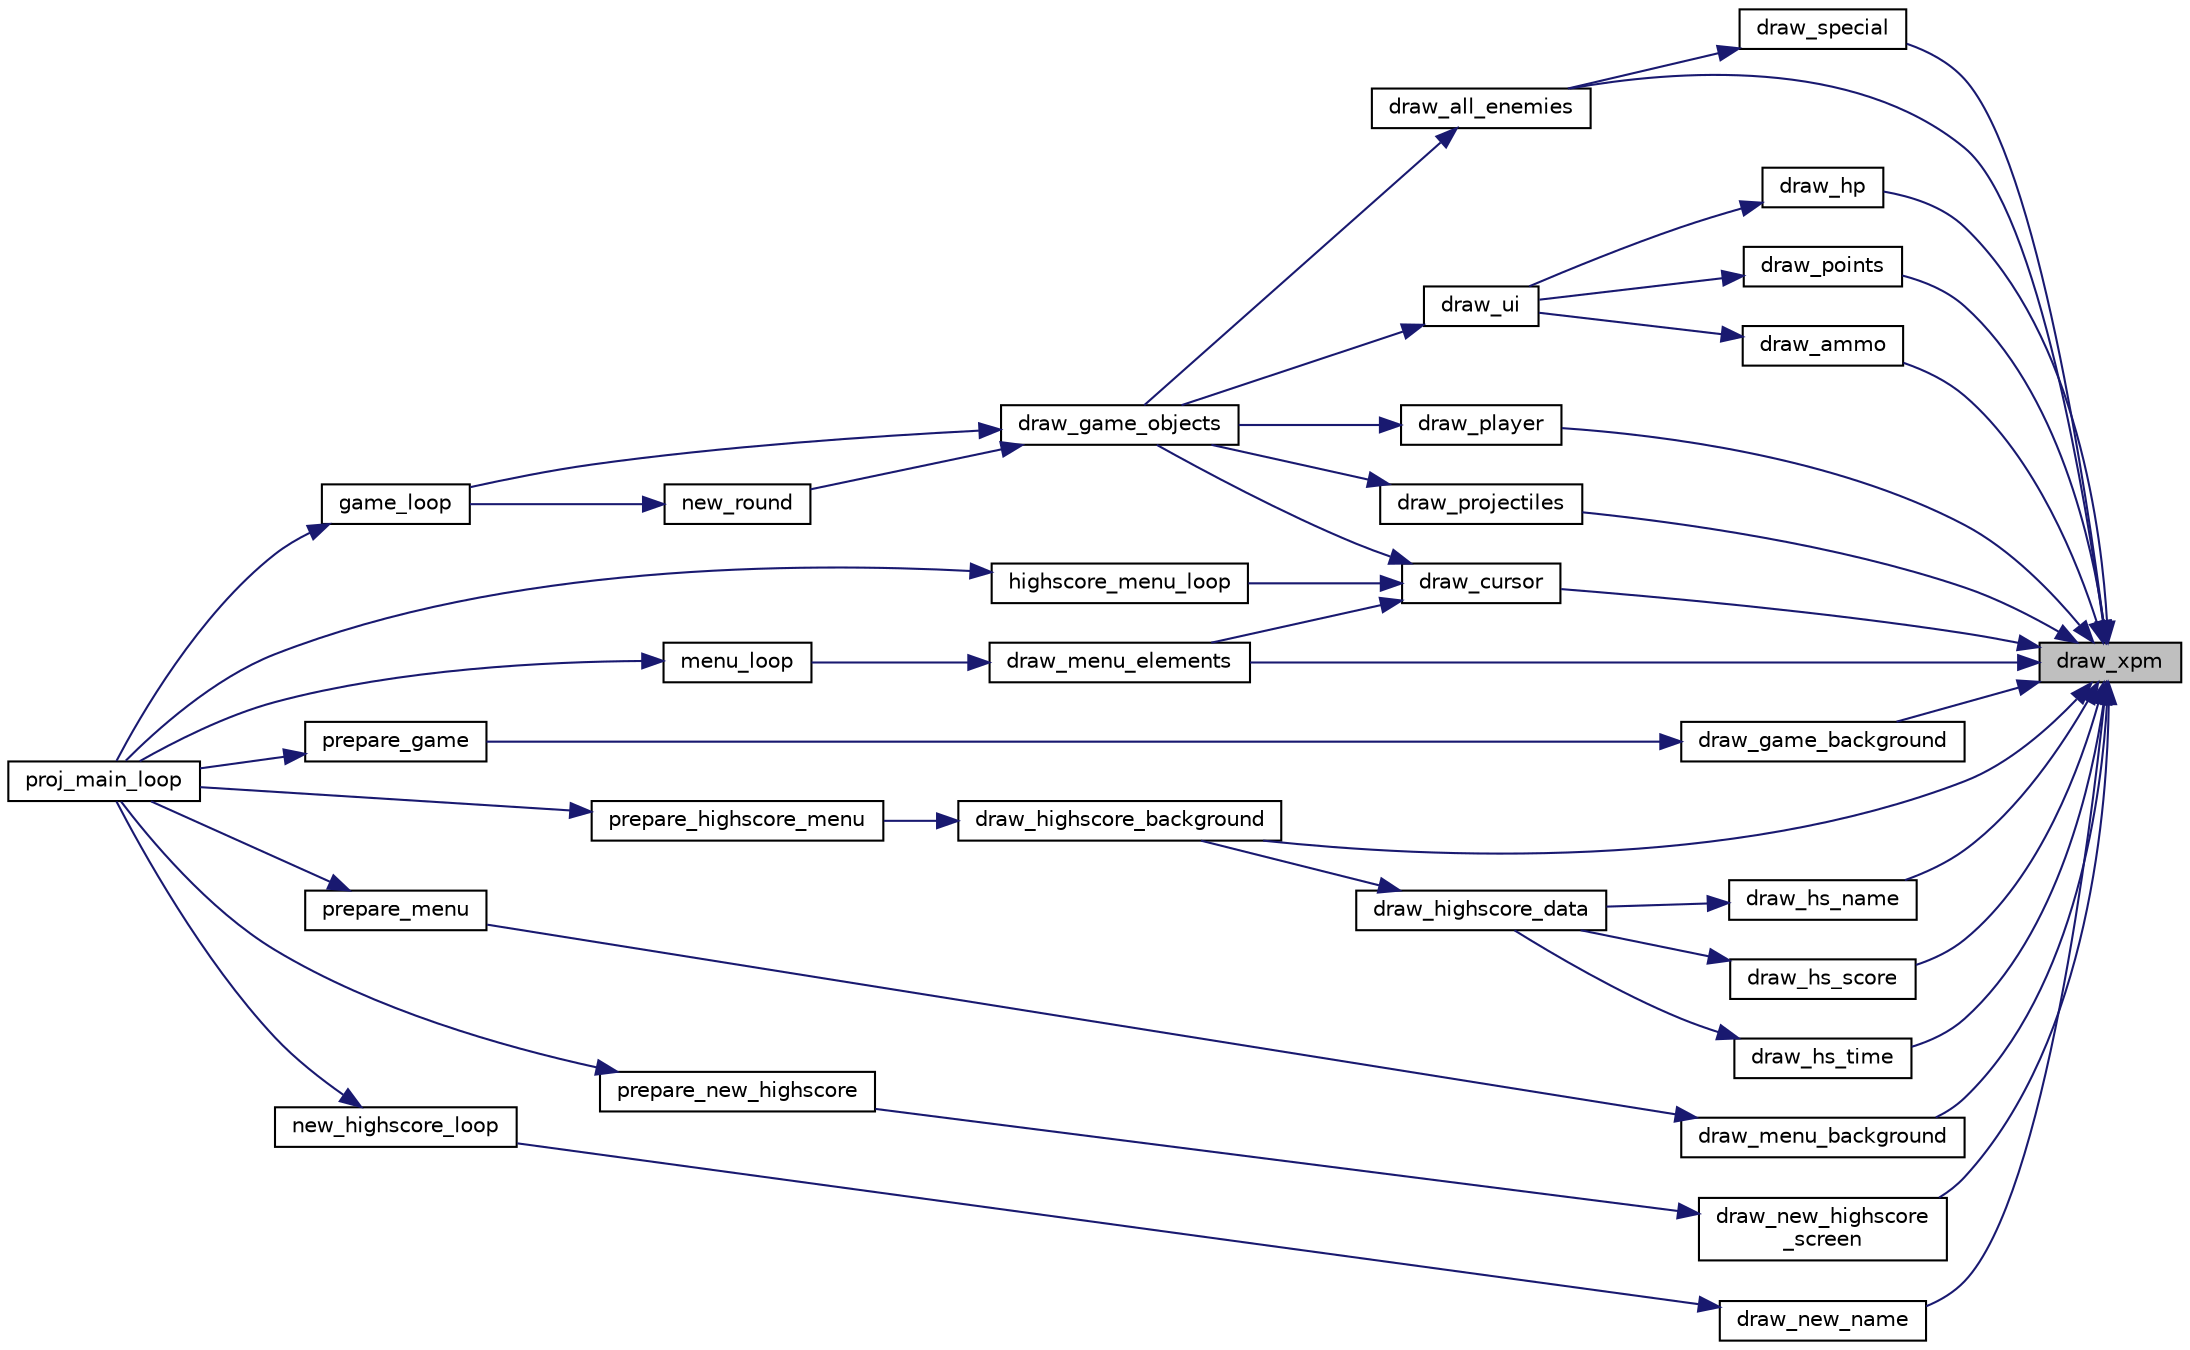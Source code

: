 digraph "draw_xpm"
{
 // LATEX_PDF_SIZE
  edge [fontname="Helvetica",fontsize="10",labelfontname="Helvetica",labelfontsize="10"];
  node [fontname="Helvetica",fontsize="10",shape=record];
  rankdir="RL";
  Node1 [label="draw_xpm",height=0.2,width=0.4,color="black", fillcolor="grey75", style="filled", fontcolor="black",tooltip="Draws an xpm according to some parameters."];
  Node1 -> Node2 [dir="back",color="midnightblue",fontsize="10",style="solid",fontname="Helvetica"];
  Node2 [label="draw_all_enemies",height=0.2,width=0.4,color="black", fillcolor="white", style="filled",URL="$sprite_8h.html#a17df74fc56592ea32ba9897729a7b090",tooltip="Draws each enemy on the buffer used for double buffering."];
  Node2 -> Node3 [dir="back",color="midnightblue",fontsize="10",style="solid",fontname="Helvetica"];
  Node3 [label="draw_game_objects",height=0.2,width=0.4,color="black", fillcolor="white", style="filled",URL="$sprite_8h.html#acfafa3060615cd19b63f120800dc4075",tooltip="Function which copies the background buffer contents to the double buffer, then draws all other objec..."];
  Node3 -> Node4 [dir="back",color="midnightblue",fontsize="10",style="solid",fontname="Helvetica"];
  Node4 [label="game_loop",height=0.2,width=0.4,color="black", fillcolor="white", style="filled",URL="$group__game.html#gabc9e0c89439f64104e8d4327028355d1",tooltip="Core gameplay loop."];
  Node4 -> Node5 [dir="back",color="midnightblue",fontsize="10",style="solid",fontname="Helvetica"];
  Node5 [label="proj_main_loop",height=0.2,width=0.4,color="black", fillcolor="white", style="filled",URL="$proj_8c.html#a2a16f651eccbd248e1ad3b3b924b143b",tooltip=" "];
  Node3 -> Node6 [dir="back",color="midnightblue",fontsize="10",style="solid",fontname="Helvetica"];
  Node6 [label="new_round",height=0.2,width=0.4,color="black", fillcolor="white", style="filled",URL="$group__game.html#gaa75c9d43139b8a434e578814a98d59a0",tooltip="Function which readies the game for a new round."];
  Node6 -> Node4 [dir="back",color="midnightblue",fontsize="10",style="solid",fontname="Helvetica"];
  Node1 -> Node7 [dir="back",color="midnightblue",fontsize="10",style="solid",fontname="Helvetica"];
  Node7 [label="draw_ammo",height=0.2,width=0.4,color="black", fillcolor="white", style="filled",URL="$sprite_8h.html#a37d1cf38342a34072658d27bef62cd1b",tooltip="Draws the number of ammunition the player has."];
  Node7 -> Node8 [dir="back",color="midnightblue",fontsize="10",style="solid",fontname="Helvetica"];
  Node8 [label="draw_ui",height=0.2,width=0.4,color="black", fillcolor="white", style="filled",URL="$sprite_8h.html#aec01f7936176a3356635ef01f3e85da5",tooltip="Draws all ui elements of points the player has."];
  Node8 -> Node3 [dir="back",color="midnightblue",fontsize="10",style="solid",fontname="Helvetica"];
  Node1 -> Node9 [dir="back",color="midnightblue",fontsize="10",style="solid",fontname="Helvetica"];
  Node9 [label="draw_cursor",height=0.2,width=0.4,color="black", fillcolor="white", style="filled",URL="$sprite_8h.html#ac5279c7b71c8b9f1b5c69316b3996715",tooltip="Draws the cursor on the buffer used for double buffering."];
  Node9 -> Node3 [dir="back",color="midnightblue",fontsize="10",style="solid",fontname="Helvetica"];
  Node9 -> Node10 [dir="back",color="midnightblue",fontsize="10",style="solid",fontname="Helvetica"];
  Node10 [label="draw_menu_elements",height=0.2,width=0.4,color="black", fillcolor="white", style="filled",URL="$sprite_8h.html#afd7981c8544caa64d14e2aed014840b1",tooltip="Draws the menu elements on the double buffer."];
  Node10 -> Node11 [dir="back",color="midnightblue",fontsize="10",style="solid",fontname="Helvetica"];
  Node11 [label="menu_loop",height=0.2,width=0.4,color="black", fillcolor="white", style="filled",URL="$group__menu.html#ga2948469e49121c2d7d00c5253807723d",tooltip="Menu loop."];
  Node11 -> Node5 [dir="back",color="midnightblue",fontsize="10",style="solid",fontname="Helvetica"];
  Node9 -> Node12 [dir="back",color="midnightblue",fontsize="10",style="solid",fontname="Helvetica"];
  Node12 [label="highscore_menu_loop",height=0.2,width=0.4,color="black", fillcolor="white", style="filled",URL="$group__highscore.html#ga81c8da21606141d6fa9ab8ba339d2e9d",tooltip="Menu loop."];
  Node12 -> Node5 [dir="back",color="midnightblue",fontsize="10",style="solid",fontname="Helvetica"];
  Node1 -> Node13 [dir="back",color="midnightblue",fontsize="10",style="solid",fontname="Helvetica"];
  Node13 [label="draw_game_background",height=0.2,width=0.4,color="black", fillcolor="white", style="filled",URL="$sprite_8h.html#aa2ef3a2bfed75c17c56cf872ef4aad57",tooltip="Draws the game background on the background buffer."];
  Node13 -> Node14 [dir="back",color="midnightblue",fontsize="10",style="solid",fontname="Helvetica"];
  Node14 [label="prepare_game",height=0.2,width=0.4,color="black", fillcolor="white", style="filled",URL="$group__game.html#ga54f6009c04f24fed4f917e0e34893212",tooltip="Prepares the game."];
  Node14 -> Node5 [dir="back",color="midnightblue",fontsize="10",style="solid",fontname="Helvetica"];
  Node1 -> Node15 [dir="back",color="midnightblue",fontsize="10",style="solid",fontname="Helvetica"];
  Node15 [label="draw_highscore_background",height=0.2,width=0.4,color="black", fillcolor="white", style="filled",URL="$sprite_8h.html#ab860f4d0de8b51748e40d579c48e31dc",tooltip="Draws the highscore background on the background buffer."];
  Node15 -> Node16 [dir="back",color="midnightblue",fontsize="10",style="solid",fontname="Helvetica"];
  Node16 [label="prepare_highscore_menu",height=0.2,width=0.4,color="black", fillcolor="white", style="filled",URL="$highscore_8c.html#af2a9268e3705ab4d2bb5fbb6b8c409fa",tooltip=" "];
  Node16 -> Node5 [dir="back",color="midnightblue",fontsize="10",style="solid",fontname="Helvetica"];
  Node1 -> Node17 [dir="back",color="midnightblue",fontsize="10",style="solid",fontname="Helvetica"];
  Node17 [label="draw_hp",height=0.2,width=0.4,color="black", fillcolor="white", style="filled",URL="$sprite_8h.html#ad494b8ee69e0aef00320005935fedeb1",tooltip="Draws the number of hp the player has."];
  Node17 -> Node8 [dir="back",color="midnightblue",fontsize="10",style="solid",fontname="Helvetica"];
  Node1 -> Node18 [dir="back",color="midnightblue",fontsize="10",style="solid",fontname="Helvetica"];
  Node18 [label="draw_hs_name",height=0.2,width=0.4,color="black", fillcolor="white", style="filled",URL="$sprite_8h.html#a09b46973bae08863f288cde6bdb6e7bc",tooltip="Draws a highscore name on the background buffer."];
  Node18 -> Node19 [dir="back",color="midnightblue",fontsize="10",style="solid",fontname="Helvetica"];
  Node19 [label="draw_highscore_data",height=0.2,width=0.4,color="black", fillcolor="white", style="filled",URL="$sprite_8h.html#a783d013e6c9f448ba5a7fff78fdf0edf",tooltip="Draws the highscore data on the background buffer."];
  Node19 -> Node15 [dir="back",color="midnightblue",fontsize="10",style="solid",fontname="Helvetica"];
  Node1 -> Node20 [dir="back",color="midnightblue",fontsize="10",style="solid",fontname="Helvetica"];
  Node20 [label="draw_hs_score",height=0.2,width=0.4,color="black", fillcolor="white", style="filled",URL="$sprite_8h.html#a72d10af255c271fa6dfb67f32db16539",tooltip="Draws the highscore score on the background buffer."];
  Node20 -> Node19 [dir="back",color="midnightblue",fontsize="10",style="solid",fontname="Helvetica"];
  Node1 -> Node21 [dir="back",color="midnightblue",fontsize="10",style="solid",fontname="Helvetica"];
  Node21 [label="draw_hs_time",height=0.2,width=0.4,color="black", fillcolor="white", style="filled",URL="$sprite_8h.html#a68b885c41bd03e5e715cdf72de1f9d5d",tooltip="Draws the highscore time on the background buffer."];
  Node21 -> Node19 [dir="back",color="midnightblue",fontsize="10",style="solid",fontname="Helvetica"];
  Node1 -> Node22 [dir="back",color="midnightblue",fontsize="10",style="solid",fontname="Helvetica"];
  Node22 [label="draw_menu_background",height=0.2,width=0.4,color="black", fillcolor="white", style="filled",URL="$sprite_8h.html#aa89cd8bc0c4fdd050097c033495989df",tooltip="Draws the menu background on the background buffer."];
  Node22 -> Node23 [dir="back",color="midnightblue",fontsize="10",style="solid",fontname="Helvetica"];
  Node23 [label="prepare_menu",height=0.2,width=0.4,color="black", fillcolor="white", style="filled",URL="$group__menu.html#ga98e1e6e350ea10b0f235bec0f0c1ed4e",tooltip="Prepares the menu."];
  Node23 -> Node5 [dir="back",color="midnightblue",fontsize="10",style="solid",fontname="Helvetica"];
  Node1 -> Node10 [dir="back",color="midnightblue",fontsize="10",style="solid",fontname="Helvetica"];
  Node1 -> Node24 [dir="back",color="midnightblue",fontsize="10",style="solid",fontname="Helvetica"];
  Node24 [label="draw_new_highscore\l_screen",height=0.2,width=0.4,color="black", fillcolor="white", style="filled",URL="$sprite_8h.html#a65000727898c8c9c6980969973e82213",tooltip="Draws the new highscore screen on the background buffer."];
  Node24 -> Node25 [dir="back",color="midnightblue",fontsize="10",style="solid",fontname="Helvetica"];
  Node25 [label="prepare_new_highscore",height=0.2,width=0.4,color="black", fillcolor="white", style="filled",URL="$group__highscore.html#gafa817da540f040d451b9103c245454af",tooltip="Prepares the new_highscore screen."];
  Node25 -> Node5 [dir="back",color="midnightblue",fontsize="10",style="solid",fontname="Helvetica"];
  Node1 -> Node26 [dir="back",color="midnightblue",fontsize="10",style="solid",fontname="Helvetica"];
  Node26 [label="draw_new_name",height=0.2,width=0.4,color="black", fillcolor="white", style="filled",URL="$group__highscore.html#ga45bec8d688b782490a7c8dd218d29ce6",tooltip="Draws the name the player is editing on the double buffer."];
  Node26 -> Node27 [dir="back",color="midnightblue",fontsize="10",style="solid",fontname="Helvetica"];
  Node27 [label="new_highscore_loop",height=0.2,width=0.4,color="black", fillcolor="white", style="filled",URL="$group__highscore.html#ga91fd736c399b051bdda3624b04ce58f3",tooltip="Draws the non-static new highscore menu images."];
  Node27 -> Node5 [dir="back",color="midnightblue",fontsize="10",style="solid",fontname="Helvetica"];
  Node1 -> Node28 [dir="back",color="midnightblue",fontsize="10",style="solid",fontname="Helvetica"];
  Node28 [label="draw_player",height=0.2,width=0.4,color="black", fillcolor="white", style="filled",URL="$sprite_8h.html#ad3691991b3af52e1fbf2b67ed919e920",tooltip="Draws the player on the buffer used for double buffering."];
  Node28 -> Node3 [dir="back",color="midnightblue",fontsize="10",style="solid",fontname="Helvetica"];
  Node1 -> Node29 [dir="back",color="midnightblue",fontsize="10",style="solid",fontname="Helvetica"];
  Node29 [label="draw_points",height=0.2,width=0.4,color="black", fillcolor="white", style="filled",URL="$sprite_8h.html#abacc35b08c33459ead447cb06d4afe1d",tooltip="Draws the number of points the player has."];
  Node29 -> Node8 [dir="back",color="midnightblue",fontsize="10",style="solid",fontname="Helvetica"];
  Node1 -> Node30 [dir="back",color="midnightblue",fontsize="10",style="solid",fontname="Helvetica"];
  Node30 [label="draw_projectiles",height=0.2,width=0.4,color="black", fillcolor="white", style="filled",URL="$sprite_8h.html#afc9432e73a9ed57e9e356605107661a8",tooltip="Draws all projectiles on the screen on the buffer used for double buffering."];
  Node30 -> Node3 [dir="back",color="midnightblue",fontsize="10",style="solid",fontname="Helvetica"];
  Node1 -> Node31 [dir="back",color="midnightblue",fontsize="10",style="solid",fontname="Helvetica"];
  Node31 [label="draw_special",height=0.2,width=0.4,color="black", fillcolor="white", style="filled",URL="$sprite_8h.html#a48c90844a3cc28d10ebca5a4f10e65ff",tooltip="Draws the special enemy on the double buffer."];
  Node31 -> Node2 [dir="back",color="midnightblue",fontsize="10",style="solid",fontname="Helvetica"];
}
